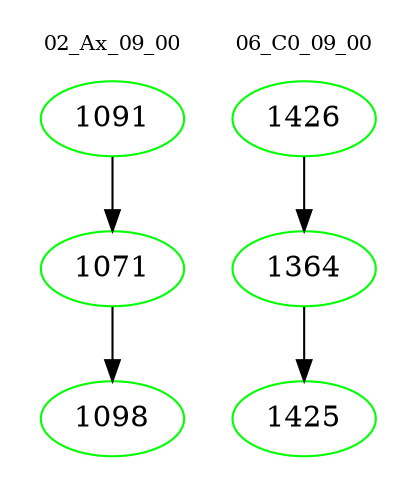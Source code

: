 digraph{
subgraph cluster_0 {
color = white
label = "02_Ax_09_00";
fontsize=10;
T0_1091 [label="1091", color="green"]
T0_1091 -> T0_1071 [color="black"]
T0_1071 [label="1071", color="green"]
T0_1071 -> T0_1098 [color="black"]
T0_1098 [label="1098", color="green"]
}
subgraph cluster_1 {
color = white
label = "06_C0_09_00";
fontsize=10;
T1_1426 [label="1426", color="green"]
T1_1426 -> T1_1364 [color="black"]
T1_1364 [label="1364", color="green"]
T1_1364 -> T1_1425 [color="black"]
T1_1425 [label="1425", color="green"]
}
}
